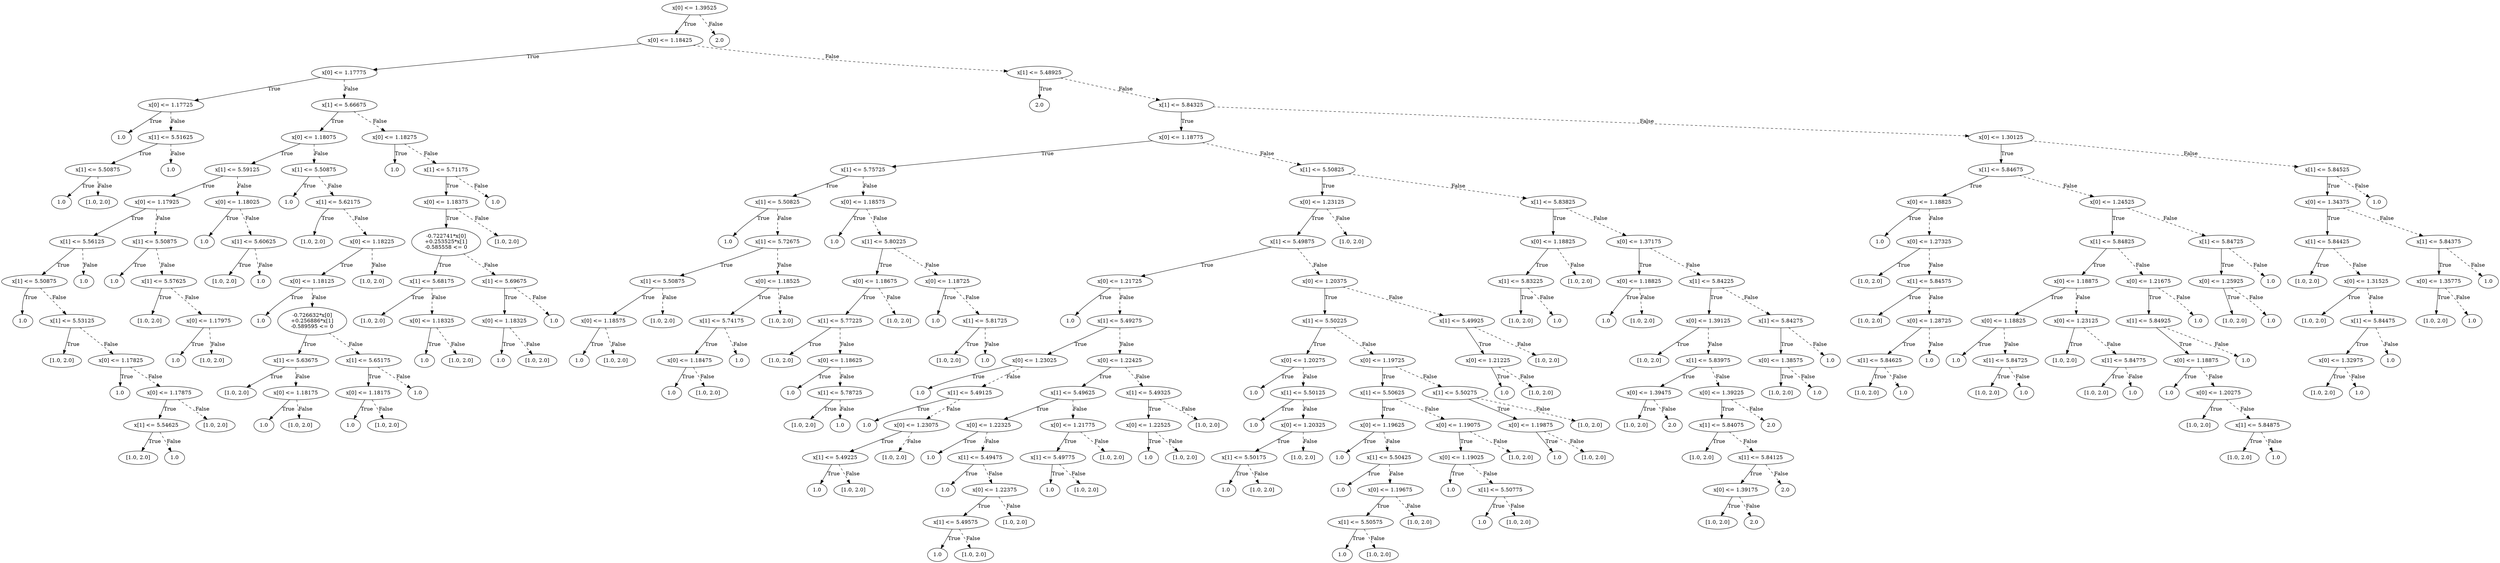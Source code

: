 digraph {
0 [label="x[0] <= 1.39525"];
1 [label="x[0] <= 1.18425"];
2 [label="x[0] <= 1.17775"];
3 [label="x[0] <= 1.17725"];
4 [label="1.0"];
3 -> 4 [label="True"];
5 [label="x[1] <= 5.51625"];
6 [label="x[1] <= 5.50875"];
7 [label="1.0"];
6 -> 7 [label="True"];
8 [label="[1.0, 2.0]"];
6 -> 8 [style="dashed", label="False"];
5 -> 6 [label="True"];
9 [label="1.0"];
5 -> 9 [style="dashed", label="False"];
3 -> 5 [style="dashed", label="False"];
2 -> 3 [label="True"];
10 [label="x[1] <= 5.66675"];
11 [label="x[0] <= 1.18075"];
12 [label="x[1] <= 5.59125"];
13 [label="x[0] <= 1.17925"];
14 [label="x[1] <= 5.56125"];
15 [label="x[1] <= 5.50875"];
16 [label="1.0"];
15 -> 16 [label="True"];
17 [label="x[1] <= 5.53125"];
18 [label="[1.0, 2.0]"];
17 -> 18 [label="True"];
19 [label="x[0] <= 1.17825"];
20 [label="1.0"];
19 -> 20 [label="True"];
21 [label="x[0] <= 1.17875"];
22 [label="x[1] <= 5.54625"];
23 [label="[1.0, 2.0]"];
22 -> 23 [label="True"];
24 [label="1.0"];
22 -> 24 [style="dashed", label="False"];
21 -> 22 [label="True"];
25 [label="[1.0, 2.0]"];
21 -> 25 [style="dashed", label="False"];
19 -> 21 [style="dashed", label="False"];
17 -> 19 [style="dashed", label="False"];
15 -> 17 [style="dashed", label="False"];
14 -> 15 [label="True"];
26 [label="1.0"];
14 -> 26 [style="dashed", label="False"];
13 -> 14 [label="True"];
27 [label="x[1] <= 5.50875"];
28 [label="1.0"];
27 -> 28 [label="True"];
29 [label="x[1] <= 5.57625"];
30 [label="[1.0, 2.0]"];
29 -> 30 [label="True"];
31 [label="x[0] <= 1.17975"];
32 [label="1.0"];
31 -> 32 [label="True"];
33 [label="[1.0, 2.0]"];
31 -> 33 [style="dashed", label="False"];
29 -> 31 [style="dashed", label="False"];
27 -> 29 [style="dashed", label="False"];
13 -> 27 [style="dashed", label="False"];
12 -> 13 [label="True"];
34 [label="x[0] <= 1.18025"];
35 [label="1.0"];
34 -> 35 [label="True"];
36 [label="x[1] <= 5.60625"];
37 [label="[1.0, 2.0]"];
36 -> 37 [label="True"];
38 [label="1.0"];
36 -> 38 [style="dashed", label="False"];
34 -> 36 [style="dashed", label="False"];
12 -> 34 [style="dashed", label="False"];
11 -> 12 [label="True"];
39 [label="x[1] <= 5.50875"];
40 [label="1.0"];
39 -> 40 [label="True"];
41 [label="x[1] <= 5.62175"];
42 [label="[1.0, 2.0]"];
41 -> 42 [label="True"];
43 [label="x[0] <= 1.18225"];
44 [label="x[0] <= 1.18125"];
45 [label="1.0"];
44 -> 45 [label="True"];
46 [label="-0.726632*x[0]\n+0.256886*x[1]\n-0.589595 <= 0"];
47 [label="x[1] <= 5.63675"];
48 [label="[1.0, 2.0]"];
47 -> 48 [label="True"];
49 [label="x[0] <= 1.18175"];
50 [label="1.0"];
49 -> 50 [label="True"];
51 [label="[1.0, 2.0]"];
49 -> 51 [style="dashed", label="False"];
47 -> 49 [style="dashed", label="False"];
46 -> 47 [label="True"];
52 [label="x[1] <= 5.65175"];
53 [label="x[0] <= 1.18175"];
54 [label="1.0"];
53 -> 54 [label="True"];
55 [label="[1.0, 2.0]"];
53 -> 55 [style="dashed", label="False"];
52 -> 53 [label="True"];
56 [label="1.0"];
52 -> 56 [style="dashed", label="False"];
46 -> 52 [style="dashed", label="False"];
44 -> 46 [style="dashed", label="False"];
43 -> 44 [label="True"];
57 [label="[1.0, 2.0]"];
43 -> 57 [style="dashed", label="False"];
41 -> 43 [style="dashed", label="False"];
39 -> 41 [style="dashed", label="False"];
11 -> 39 [style="dashed", label="False"];
10 -> 11 [label="True"];
58 [label="x[0] <= 1.18275"];
59 [label="1.0"];
58 -> 59 [label="True"];
60 [label="x[1] <= 5.71175"];
61 [label="x[0] <= 1.18375"];
62 [label="-0.722741*x[0]\n+0.253525*x[1]\n-0.585558 <= 0"];
63 [label="x[1] <= 5.68175"];
64 [label="[1.0, 2.0]"];
63 -> 64 [label="True"];
65 [label="x[0] <= 1.18325"];
66 [label="1.0"];
65 -> 66 [label="True"];
67 [label="[1.0, 2.0]"];
65 -> 67 [style="dashed", label="False"];
63 -> 65 [style="dashed", label="False"];
62 -> 63 [label="True"];
68 [label="x[1] <= 5.69675"];
69 [label="x[0] <= 1.18325"];
70 [label="1.0"];
69 -> 70 [label="True"];
71 [label="[1.0, 2.0]"];
69 -> 71 [style="dashed", label="False"];
68 -> 69 [label="True"];
72 [label="1.0"];
68 -> 72 [style="dashed", label="False"];
62 -> 68 [style="dashed", label="False"];
61 -> 62 [label="True"];
73 [label="[1.0, 2.0]"];
61 -> 73 [style="dashed", label="False"];
60 -> 61 [label="True"];
74 [label="1.0"];
60 -> 74 [style="dashed", label="False"];
58 -> 60 [style="dashed", label="False"];
10 -> 58 [style="dashed", label="False"];
2 -> 10 [style="dashed", label="False"];
1 -> 2 [label="True"];
75 [label="x[1] <= 5.48925"];
76 [label="2.0"];
75 -> 76 [label="True"];
77 [label="x[1] <= 5.84325"];
78 [label="x[0] <= 1.18775"];
79 [label="x[1] <= 5.75725"];
80 [label="x[1] <= 5.50825"];
81 [label="1.0"];
80 -> 81 [label="True"];
82 [label="x[1] <= 5.72675"];
83 [label="x[1] <= 5.50875"];
84 [label="x[0] <= 1.18575"];
85 [label="1.0"];
84 -> 85 [label="True"];
86 [label="[1.0, 2.0]"];
84 -> 86 [style="dashed", label="False"];
83 -> 84 [label="True"];
87 [label="[1.0, 2.0]"];
83 -> 87 [style="dashed", label="False"];
82 -> 83 [label="True"];
88 [label="x[0] <= 1.18525"];
89 [label="x[1] <= 5.74175"];
90 [label="x[0] <= 1.18475"];
91 [label="1.0"];
90 -> 91 [label="True"];
92 [label="[1.0, 2.0]"];
90 -> 92 [style="dashed", label="False"];
89 -> 90 [label="True"];
93 [label="1.0"];
89 -> 93 [style="dashed", label="False"];
88 -> 89 [label="True"];
94 [label="[1.0, 2.0]"];
88 -> 94 [style="dashed", label="False"];
82 -> 88 [style="dashed", label="False"];
80 -> 82 [style="dashed", label="False"];
79 -> 80 [label="True"];
95 [label="x[0] <= 1.18575"];
96 [label="1.0"];
95 -> 96 [label="True"];
97 [label="x[1] <= 5.80225"];
98 [label="x[0] <= 1.18675"];
99 [label="x[1] <= 5.77225"];
100 [label="[1.0, 2.0]"];
99 -> 100 [label="True"];
101 [label="x[0] <= 1.18625"];
102 [label="1.0"];
101 -> 102 [label="True"];
103 [label="x[1] <= 5.78725"];
104 [label="[1.0, 2.0]"];
103 -> 104 [label="True"];
105 [label="1.0"];
103 -> 105 [style="dashed", label="False"];
101 -> 103 [style="dashed", label="False"];
99 -> 101 [style="dashed", label="False"];
98 -> 99 [label="True"];
106 [label="[1.0, 2.0]"];
98 -> 106 [style="dashed", label="False"];
97 -> 98 [label="True"];
107 [label="x[0] <= 1.18725"];
108 [label="1.0"];
107 -> 108 [label="True"];
109 [label="x[1] <= 5.81725"];
110 [label="[1.0, 2.0]"];
109 -> 110 [label="True"];
111 [label="1.0"];
109 -> 111 [style="dashed", label="False"];
107 -> 109 [style="dashed", label="False"];
97 -> 107 [style="dashed", label="False"];
95 -> 97 [style="dashed", label="False"];
79 -> 95 [style="dashed", label="False"];
78 -> 79 [label="True"];
112 [label="x[1] <= 5.50825"];
113 [label="x[0] <= 1.23125"];
114 [label="x[1] <= 5.49875"];
115 [label="x[0] <= 1.21725"];
116 [label="1.0"];
115 -> 116 [label="True"];
117 [label="x[1] <= 5.49275"];
118 [label="x[0] <= 1.23025"];
119 [label="1.0"];
118 -> 119 [label="True"];
120 [label="x[1] <= 5.49125"];
121 [label="1.0"];
120 -> 121 [label="True"];
122 [label="x[0] <= 1.23075"];
123 [label="x[1] <= 5.49225"];
124 [label="1.0"];
123 -> 124 [label="True"];
125 [label="[1.0, 2.0]"];
123 -> 125 [style="dashed", label="False"];
122 -> 123 [label="True"];
126 [label="[1.0, 2.0]"];
122 -> 126 [style="dashed", label="False"];
120 -> 122 [style="dashed", label="False"];
118 -> 120 [style="dashed", label="False"];
117 -> 118 [label="True"];
127 [label="x[0] <= 1.22425"];
128 [label="x[1] <= 5.49625"];
129 [label="x[0] <= 1.22325"];
130 [label="1.0"];
129 -> 130 [label="True"];
131 [label="x[1] <= 5.49475"];
132 [label="1.0"];
131 -> 132 [label="True"];
133 [label="x[0] <= 1.22375"];
134 [label="x[1] <= 5.49575"];
135 [label="1.0"];
134 -> 135 [label="True"];
136 [label="[1.0, 2.0]"];
134 -> 136 [style="dashed", label="False"];
133 -> 134 [label="True"];
137 [label="[1.0, 2.0]"];
133 -> 137 [style="dashed", label="False"];
131 -> 133 [style="dashed", label="False"];
129 -> 131 [style="dashed", label="False"];
128 -> 129 [label="True"];
138 [label="x[0] <= 1.21775"];
139 [label="x[1] <= 5.49775"];
140 [label="1.0"];
139 -> 140 [label="True"];
141 [label="[1.0, 2.0]"];
139 -> 141 [style="dashed", label="False"];
138 -> 139 [label="True"];
142 [label="[1.0, 2.0]"];
138 -> 142 [style="dashed", label="False"];
128 -> 138 [style="dashed", label="False"];
127 -> 128 [label="True"];
143 [label="x[1] <= 5.49325"];
144 [label="x[0] <= 1.22525"];
145 [label="1.0"];
144 -> 145 [label="True"];
146 [label="[1.0, 2.0]"];
144 -> 146 [style="dashed", label="False"];
143 -> 144 [label="True"];
147 [label="[1.0, 2.0]"];
143 -> 147 [style="dashed", label="False"];
127 -> 143 [style="dashed", label="False"];
117 -> 127 [style="dashed", label="False"];
115 -> 117 [style="dashed", label="False"];
114 -> 115 [label="True"];
148 [label="x[0] <= 1.20375"];
149 [label="x[1] <= 5.50225"];
150 [label="x[0] <= 1.20275"];
151 [label="1.0"];
150 -> 151 [label="True"];
152 [label="x[1] <= 5.50125"];
153 [label="1.0"];
152 -> 153 [label="True"];
154 [label="x[0] <= 1.20325"];
155 [label="x[1] <= 5.50175"];
156 [label="1.0"];
155 -> 156 [label="True"];
157 [label="[1.0, 2.0]"];
155 -> 157 [style="dashed", label="False"];
154 -> 155 [label="True"];
158 [label="[1.0, 2.0]"];
154 -> 158 [style="dashed", label="False"];
152 -> 154 [style="dashed", label="False"];
150 -> 152 [style="dashed", label="False"];
149 -> 150 [label="True"];
159 [label="x[0] <= 1.19725"];
160 [label="x[1] <= 5.50625"];
161 [label="x[0] <= 1.19625"];
162 [label="1.0"];
161 -> 162 [label="True"];
163 [label="x[1] <= 5.50425"];
164 [label="1.0"];
163 -> 164 [label="True"];
165 [label="x[0] <= 1.19675"];
166 [label="x[1] <= 5.50575"];
167 [label="1.0"];
166 -> 167 [label="True"];
168 [label="[1.0, 2.0]"];
166 -> 168 [style="dashed", label="False"];
165 -> 166 [label="True"];
169 [label="[1.0, 2.0]"];
165 -> 169 [style="dashed", label="False"];
163 -> 165 [style="dashed", label="False"];
161 -> 163 [style="dashed", label="False"];
160 -> 161 [label="True"];
170 [label="x[0] <= 1.19075"];
171 [label="x[0] <= 1.19025"];
172 [label="1.0"];
171 -> 172 [label="True"];
173 [label="x[1] <= 5.50775"];
174 [label="1.0"];
173 -> 174 [label="True"];
175 [label="[1.0, 2.0]"];
173 -> 175 [style="dashed", label="False"];
171 -> 173 [style="dashed", label="False"];
170 -> 171 [label="True"];
176 [label="[1.0, 2.0]"];
170 -> 176 [style="dashed", label="False"];
160 -> 170 [style="dashed", label="False"];
159 -> 160 [label="True"];
177 [label="x[1] <= 5.50275"];
178 [label="x[0] <= 1.19875"];
179 [label="1.0"];
178 -> 179 [label="True"];
180 [label="[1.0, 2.0]"];
178 -> 180 [style="dashed", label="False"];
177 -> 178 [label="True"];
181 [label="[1.0, 2.0]"];
177 -> 181 [style="dashed", label="False"];
159 -> 177 [style="dashed", label="False"];
149 -> 159 [style="dashed", label="False"];
148 -> 149 [label="True"];
182 [label="x[1] <= 5.49925"];
183 [label="x[0] <= 1.21225"];
184 [label="1.0"];
183 -> 184 [label="True"];
185 [label="[1.0, 2.0]"];
183 -> 185 [style="dashed", label="False"];
182 -> 183 [label="True"];
186 [label="[1.0, 2.0]"];
182 -> 186 [style="dashed", label="False"];
148 -> 182 [style="dashed", label="False"];
114 -> 148 [style="dashed", label="False"];
113 -> 114 [label="True"];
187 [label="[1.0, 2.0]"];
113 -> 187 [style="dashed", label="False"];
112 -> 113 [label="True"];
188 [label="x[1] <= 5.83825"];
189 [label="x[0] <= 1.18825"];
190 [label="x[1] <= 5.83225"];
191 [label="[1.0, 2.0]"];
190 -> 191 [label="True"];
192 [label="1.0"];
190 -> 192 [style="dashed", label="False"];
189 -> 190 [label="True"];
193 [label="[1.0, 2.0]"];
189 -> 193 [style="dashed", label="False"];
188 -> 189 [label="True"];
194 [label="x[0] <= 1.37175"];
195 [label="x[0] <= 1.18825"];
196 [label="1.0"];
195 -> 196 [label="True"];
197 [label="[1.0, 2.0]"];
195 -> 197 [style="dashed", label="False"];
194 -> 195 [label="True"];
198 [label="x[1] <= 5.84225"];
199 [label="x[0] <= 1.39125"];
200 [label="[1.0, 2.0]"];
199 -> 200 [label="True"];
201 [label="x[1] <= 5.83975"];
202 [label="x[0] <= 1.39475"];
203 [label="[1.0, 2.0]"];
202 -> 203 [label="True"];
204 [label="2.0"];
202 -> 204 [style="dashed", label="False"];
201 -> 202 [label="True"];
205 [label="x[0] <= 1.39225"];
206 [label="x[1] <= 5.84075"];
207 [label="[1.0, 2.0]"];
206 -> 207 [label="True"];
208 [label="x[1] <= 5.84125"];
209 [label="x[0] <= 1.39175"];
210 [label="[1.0, 2.0]"];
209 -> 210 [label="True"];
211 [label="2.0"];
209 -> 211 [style="dashed", label="False"];
208 -> 209 [label="True"];
212 [label="2.0"];
208 -> 212 [style="dashed", label="False"];
206 -> 208 [style="dashed", label="False"];
205 -> 206 [label="True"];
213 [label="2.0"];
205 -> 213 [style="dashed", label="False"];
201 -> 205 [style="dashed", label="False"];
199 -> 201 [style="dashed", label="False"];
198 -> 199 [label="True"];
214 [label="x[1] <= 5.84275"];
215 [label="x[0] <= 1.38575"];
216 [label="[1.0, 2.0]"];
215 -> 216 [label="True"];
217 [label="1.0"];
215 -> 217 [style="dashed", label="False"];
214 -> 215 [label="True"];
218 [label="1.0"];
214 -> 218 [style="dashed", label="False"];
198 -> 214 [style="dashed", label="False"];
194 -> 198 [style="dashed", label="False"];
188 -> 194 [style="dashed", label="False"];
112 -> 188 [style="dashed", label="False"];
78 -> 112 [style="dashed", label="False"];
77 -> 78 [label="True"];
219 [label="x[0] <= 1.30125"];
220 [label="x[1] <= 5.84675"];
221 [label="x[0] <= 1.18825"];
222 [label="1.0"];
221 -> 222 [label="True"];
223 [label="x[0] <= 1.27325"];
224 [label="[1.0, 2.0]"];
223 -> 224 [label="True"];
225 [label="x[1] <= 5.84575"];
226 [label="[1.0, 2.0]"];
225 -> 226 [label="True"];
227 [label="x[0] <= 1.28725"];
228 [label="x[1] <= 5.84625"];
229 [label="[1.0, 2.0]"];
228 -> 229 [label="True"];
230 [label="1.0"];
228 -> 230 [style="dashed", label="False"];
227 -> 228 [label="True"];
231 [label="1.0"];
227 -> 231 [style="dashed", label="False"];
225 -> 227 [style="dashed", label="False"];
223 -> 225 [style="dashed", label="False"];
221 -> 223 [style="dashed", label="False"];
220 -> 221 [label="True"];
232 [label="x[0] <= 1.24525"];
233 [label="x[1] <= 5.84825"];
234 [label="x[0] <= 1.18875"];
235 [label="x[0] <= 1.18825"];
236 [label="1.0"];
235 -> 236 [label="True"];
237 [label="x[1] <= 5.84725"];
238 [label="[1.0, 2.0]"];
237 -> 238 [label="True"];
239 [label="1.0"];
237 -> 239 [style="dashed", label="False"];
235 -> 237 [style="dashed", label="False"];
234 -> 235 [label="True"];
240 [label="x[0] <= 1.23125"];
241 [label="[1.0, 2.0]"];
240 -> 241 [label="True"];
242 [label="x[1] <= 5.84775"];
243 [label="[1.0, 2.0]"];
242 -> 243 [label="True"];
244 [label="1.0"];
242 -> 244 [style="dashed", label="False"];
240 -> 242 [style="dashed", label="False"];
234 -> 240 [style="dashed", label="False"];
233 -> 234 [label="True"];
245 [label="x[0] <= 1.21675"];
246 [label="x[1] <= 5.84925"];
247 [label="x[0] <= 1.18875"];
248 [label="1.0"];
247 -> 248 [label="True"];
249 [label="x[0] <= 1.20275"];
250 [label="[1.0, 2.0]"];
249 -> 250 [label="True"];
251 [label="x[1] <= 5.84875"];
252 [label="[1.0, 2.0]"];
251 -> 252 [label="True"];
253 [label="1.0"];
251 -> 253 [style="dashed", label="False"];
249 -> 251 [style="dashed", label="False"];
247 -> 249 [style="dashed", label="False"];
246 -> 247 [label="True"];
254 [label="1.0"];
246 -> 254 [style="dashed", label="False"];
245 -> 246 [label="True"];
255 [label="1.0"];
245 -> 255 [style="dashed", label="False"];
233 -> 245 [style="dashed", label="False"];
232 -> 233 [label="True"];
256 [label="x[1] <= 5.84725"];
257 [label="x[0] <= 1.25925"];
258 [label="[1.0, 2.0]"];
257 -> 258 [label="True"];
259 [label="1.0"];
257 -> 259 [style="dashed", label="False"];
256 -> 257 [label="True"];
260 [label="1.0"];
256 -> 260 [style="dashed", label="False"];
232 -> 256 [style="dashed", label="False"];
220 -> 232 [style="dashed", label="False"];
219 -> 220 [label="True"];
261 [label="x[1] <= 5.84525"];
262 [label="x[0] <= 1.34375"];
263 [label="x[1] <= 5.84425"];
264 [label="[1.0, 2.0]"];
263 -> 264 [label="True"];
265 [label="x[0] <= 1.31525"];
266 [label="[1.0, 2.0]"];
265 -> 266 [label="True"];
267 [label="x[1] <= 5.84475"];
268 [label="x[0] <= 1.32975"];
269 [label="[1.0, 2.0]"];
268 -> 269 [label="True"];
270 [label="1.0"];
268 -> 270 [style="dashed", label="False"];
267 -> 268 [label="True"];
271 [label="1.0"];
267 -> 271 [style="dashed", label="False"];
265 -> 267 [style="dashed", label="False"];
263 -> 265 [style="dashed", label="False"];
262 -> 263 [label="True"];
272 [label="x[1] <= 5.84375"];
273 [label="x[0] <= 1.35775"];
274 [label="[1.0, 2.0]"];
273 -> 274 [label="True"];
275 [label="1.0"];
273 -> 275 [style="dashed", label="False"];
272 -> 273 [label="True"];
276 [label="1.0"];
272 -> 276 [style="dashed", label="False"];
262 -> 272 [style="dashed", label="False"];
261 -> 262 [label="True"];
277 [label="1.0"];
261 -> 277 [style="dashed", label="False"];
219 -> 261 [style="dashed", label="False"];
77 -> 219 [style="dashed", label="False"];
75 -> 77 [style="dashed", label="False"];
1 -> 75 [style="dashed", label="False"];
0 -> 1 [label="True"];
278 [label="2.0"];
0 -> 278 [style="dashed", label="False"];

}
